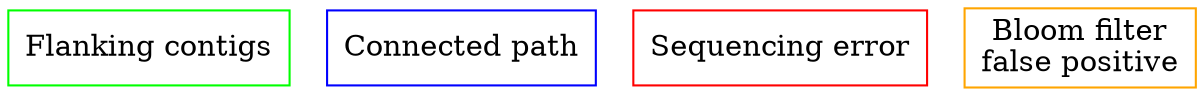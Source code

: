digraph g {

node [shape=rectangle]

green [color=green
label="Flanking contigs"]

blue [color=blue
label="Connected path"]

red [color=red
label="Sequencing error"]

orange [color=orange
label="Bloom filter\nfalse positive"]

}
